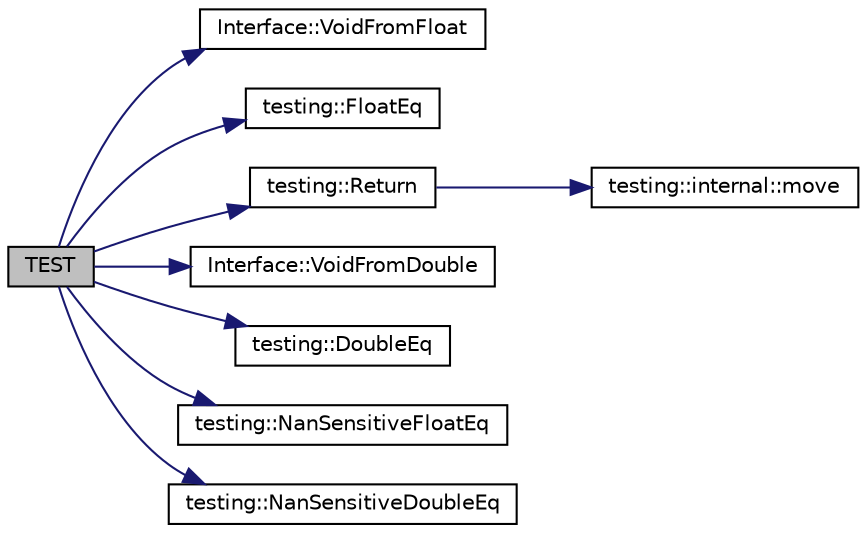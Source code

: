 digraph "TEST"
{
  edge [fontname="Helvetica",fontsize="10",labelfontname="Helvetica",labelfontsize="10"];
  node [fontname="Helvetica",fontsize="10",shape=record];
  rankdir="LR";
  Node151 [label="TEST",height=0.2,width=0.4,color="black", fillcolor="grey75", style="filled", fontcolor="black"];
  Node151 -> Node152 [color="midnightblue",fontsize="10",style="solid",fontname="Helvetica"];
  Node152 [label="Interface::VoidFromFloat",height=0.2,width=0.4,color="black", fillcolor="white", style="filled",URL="$de/d95/class_interface.html#ae2b3e9411c893a45642d3af632752c66"];
  Node151 -> Node153 [color="midnightblue",fontsize="10",style="solid",fontname="Helvetica"];
  Node153 [label="testing::FloatEq",height=0.2,width=0.4,color="black", fillcolor="white", style="filled",URL="$d0/d75/namespacetesting.html#ac75507edb7998957b48fb17a9b8a020b"];
  Node151 -> Node154 [color="midnightblue",fontsize="10",style="solid",fontname="Helvetica"];
  Node154 [label="testing::Return",height=0.2,width=0.4,color="black", fillcolor="white", style="filled",URL="$d0/d75/namespacetesting.html#af6d1c13e9376c77671e37545cd84359c"];
  Node154 -> Node155 [color="midnightblue",fontsize="10",style="solid",fontname="Helvetica"];
  Node155 [label="testing::internal::move",height=0.2,width=0.4,color="black", fillcolor="white", style="filled",URL="$d0/da7/namespacetesting_1_1internal.html#a0f6d06bf8c3093b9c22bb08723db201e"];
  Node151 -> Node156 [color="midnightblue",fontsize="10",style="solid",fontname="Helvetica"];
  Node156 [label="Interface::VoidFromDouble",height=0.2,width=0.4,color="black", fillcolor="white", style="filled",URL="$de/d95/class_interface.html#aa56524017aabdbe46510648c711ab8a8"];
  Node151 -> Node157 [color="midnightblue",fontsize="10",style="solid",fontname="Helvetica"];
  Node157 [label="testing::DoubleEq",height=0.2,width=0.4,color="black", fillcolor="white", style="filled",URL="$d0/d75/namespacetesting.html#a1f49f9d97f03bfa4db26888f03486a9f"];
  Node151 -> Node158 [color="midnightblue",fontsize="10",style="solid",fontname="Helvetica"];
  Node158 [label="testing::NanSensitiveFloatEq",height=0.2,width=0.4,color="black", fillcolor="white", style="filled",URL="$d0/d75/namespacetesting.html#ab3653439a654b85bdccff46d1436670d"];
  Node151 -> Node159 [color="midnightblue",fontsize="10",style="solid",fontname="Helvetica"];
  Node159 [label="testing::NanSensitiveDoubleEq",height=0.2,width=0.4,color="black", fillcolor="white", style="filled",URL="$d0/d75/namespacetesting.html#aa83ee35256fd90033f615ef640245525"];
}
